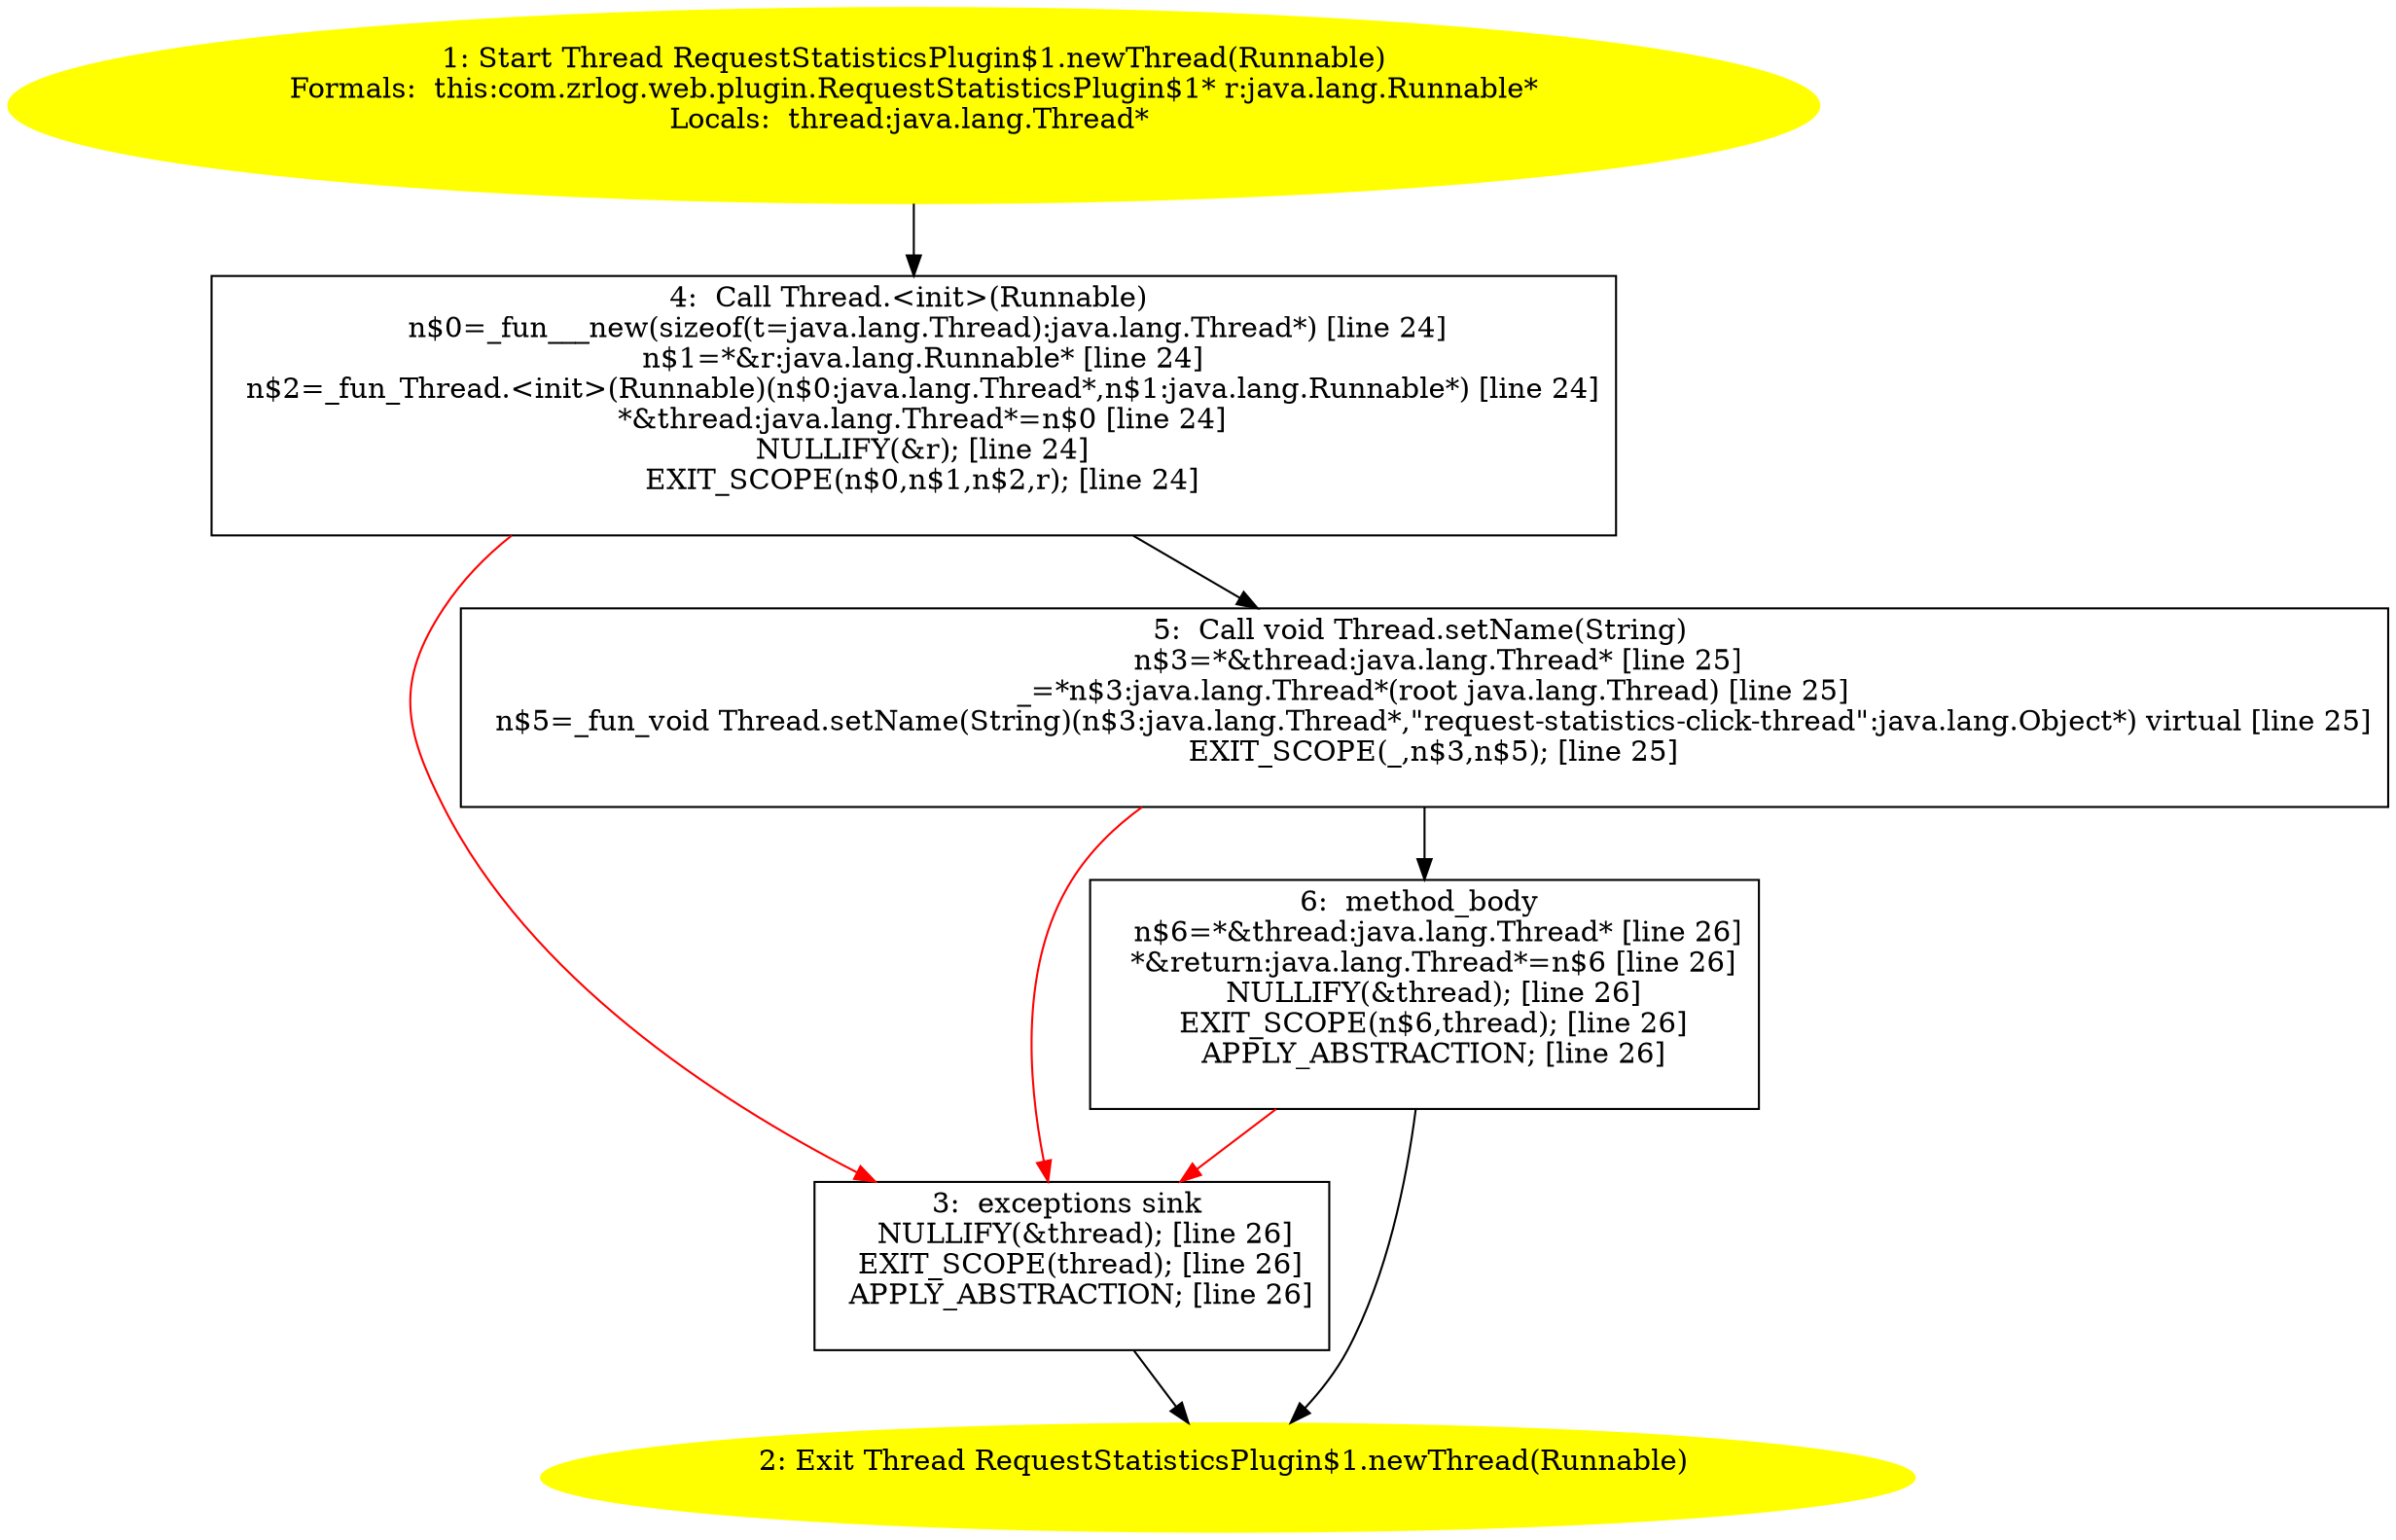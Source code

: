 /* @generated */
digraph cfg {
"com.zrlog.web.plugin.RequestStatisticsPlugin$1.newThread(java.lang.Runnable):java.lang.Thread.f3403f978438db09be3cd162daaadc3b_1" [label="1: Start Thread RequestStatisticsPlugin$1.newThread(Runnable)\nFormals:  this:com.zrlog.web.plugin.RequestStatisticsPlugin$1* r:java.lang.Runnable*\nLocals:  thread:java.lang.Thread* \n  " color=yellow style=filled]
	

	 "com.zrlog.web.plugin.RequestStatisticsPlugin$1.newThread(java.lang.Runnable):java.lang.Thread.f3403f978438db09be3cd162daaadc3b_1" -> "com.zrlog.web.plugin.RequestStatisticsPlugin$1.newThread(java.lang.Runnable):java.lang.Thread.f3403f978438db09be3cd162daaadc3b_4" ;
"com.zrlog.web.plugin.RequestStatisticsPlugin$1.newThread(java.lang.Runnable):java.lang.Thread.f3403f978438db09be3cd162daaadc3b_2" [label="2: Exit Thread RequestStatisticsPlugin$1.newThread(Runnable) \n  " color=yellow style=filled]
	

"com.zrlog.web.plugin.RequestStatisticsPlugin$1.newThread(java.lang.Runnable):java.lang.Thread.f3403f978438db09be3cd162daaadc3b_3" [label="3:  exceptions sink \n   NULLIFY(&thread); [line 26]\n  EXIT_SCOPE(thread); [line 26]\n  APPLY_ABSTRACTION; [line 26]\n " shape="box"]
	

	 "com.zrlog.web.plugin.RequestStatisticsPlugin$1.newThread(java.lang.Runnable):java.lang.Thread.f3403f978438db09be3cd162daaadc3b_3" -> "com.zrlog.web.plugin.RequestStatisticsPlugin$1.newThread(java.lang.Runnable):java.lang.Thread.f3403f978438db09be3cd162daaadc3b_2" ;
"com.zrlog.web.plugin.RequestStatisticsPlugin$1.newThread(java.lang.Runnable):java.lang.Thread.f3403f978438db09be3cd162daaadc3b_4" [label="4:  Call Thread.<init>(Runnable) \n   n$0=_fun___new(sizeof(t=java.lang.Thread):java.lang.Thread*) [line 24]\n  n$1=*&r:java.lang.Runnable* [line 24]\n  n$2=_fun_Thread.<init>(Runnable)(n$0:java.lang.Thread*,n$1:java.lang.Runnable*) [line 24]\n  *&thread:java.lang.Thread*=n$0 [line 24]\n  NULLIFY(&r); [line 24]\n  EXIT_SCOPE(n$0,n$1,n$2,r); [line 24]\n " shape="box"]
	

	 "com.zrlog.web.plugin.RequestStatisticsPlugin$1.newThread(java.lang.Runnable):java.lang.Thread.f3403f978438db09be3cd162daaadc3b_4" -> "com.zrlog.web.plugin.RequestStatisticsPlugin$1.newThread(java.lang.Runnable):java.lang.Thread.f3403f978438db09be3cd162daaadc3b_5" ;
	 "com.zrlog.web.plugin.RequestStatisticsPlugin$1.newThread(java.lang.Runnable):java.lang.Thread.f3403f978438db09be3cd162daaadc3b_4" -> "com.zrlog.web.plugin.RequestStatisticsPlugin$1.newThread(java.lang.Runnable):java.lang.Thread.f3403f978438db09be3cd162daaadc3b_3" [color="red" ];
"com.zrlog.web.plugin.RequestStatisticsPlugin$1.newThread(java.lang.Runnable):java.lang.Thread.f3403f978438db09be3cd162daaadc3b_5" [label="5:  Call void Thread.setName(String) \n   n$3=*&thread:java.lang.Thread* [line 25]\n  _=*n$3:java.lang.Thread*(root java.lang.Thread) [line 25]\n  n$5=_fun_void Thread.setName(String)(n$3:java.lang.Thread*,\"request-statistics-click-thread\":java.lang.Object*) virtual [line 25]\n  EXIT_SCOPE(_,n$3,n$5); [line 25]\n " shape="box"]
	

	 "com.zrlog.web.plugin.RequestStatisticsPlugin$1.newThread(java.lang.Runnable):java.lang.Thread.f3403f978438db09be3cd162daaadc3b_5" -> "com.zrlog.web.plugin.RequestStatisticsPlugin$1.newThread(java.lang.Runnable):java.lang.Thread.f3403f978438db09be3cd162daaadc3b_6" ;
	 "com.zrlog.web.plugin.RequestStatisticsPlugin$1.newThread(java.lang.Runnable):java.lang.Thread.f3403f978438db09be3cd162daaadc3b_5" -> "com.zrlog.web.plugin.RequestStatisticsPlugin$1.newThread(java.lang.Runnable):java.lang.Thread.f3403f978438db09be3cd162daaadc3b_3" [color="red" ];
"com.zrlog.web.plugin.RequestStatisticsPlugin$1.newThread(java.lang.Runnable):java.lang.Thread.f3403f978438db09be3cd162daaadc3b_6" [label="6:  method_body \n   n$6=*&thread:java.lang.Thread* [line 26]\n  *&return:java.lang.Thread*=n$6 [line 26]\n  NULLIFY(&thread); [line 26]\n  EXIT_SCOPE(n$6,thread); [line 26]\n  APPLY_ABSTRACTION; [line 26]\n " shape="box"]
	

	 "com.zrlog.web.plugin.RequestStatisticsPlugin$1.newThread(java.lang.Runnable):java.lang.Thread.f3403f978438db09be3cd162daaadc3b_6" -> "com.zrlog.web.plugin.RequestStatisticsPlugin$1.newThread(java.lang.Runnable):java.lang.Thread.f3403f978438db09be3cd162daaadc3b_2" ;
	 "com.zrlog.web.plugin.RequestStatisticsPlugin$1.newThread(java.lang.Runnable):java.lang.Thread.f3403f978438db09be3cd162daaadc3b_6" -> "com.zrlog.web.plugin.RequestStatisticsPlugin$1.newThread(java.lang.Runnable):java.lang.Thread.f3403f978438db09be3cd162daaadc3b_3" [color="red" ];
}
